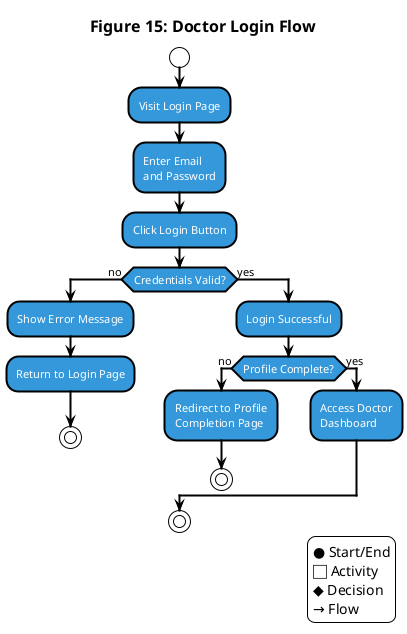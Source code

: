 @startuml Doctor_Login_Activity
!theme plain
skinparam backgroundColor white
skinparam activityBorderColor black
skinparam activityBackgroundColor #3498db
skinparam startColor black
skinparam endColor black
skinparam decisionBorderColor black
skinparam decisionBackgroundColor white
skinparam arrowColor black
skinparam activityFontColor white
skinparam decisionFontColor black
skinparam activityFontSize 11
skinparam decisionFontSize 10
skinparam titleFontSize 16
skinparam titleFontColor black
skinparam activityBorderThickness 2
skinparam decisionBorderThickness 2
skinparam arrowThickness 2
skinparam shadowing false

title Figure 15: Doctor Login Flow

start

:Visit Login Page;

:Enter Email\nand Password;

:Click Login Button;

if (Credentials Valid?) then (no)
  :Show Error Message;
  
  :Return to Login Page;
  
  stop
else (yes)
  :Login Successful;
  
  if (Profile Complete?) then (no)
    :Redirect to Profile\nCompletion Page;
    
    stop
  else (yes)
    :Access Doctor\nDashboard;
  endif
endif

stop

legend right
● Start/End
⬜ Activity
◆ Decision
→ Flow
endlegend

@enduml 